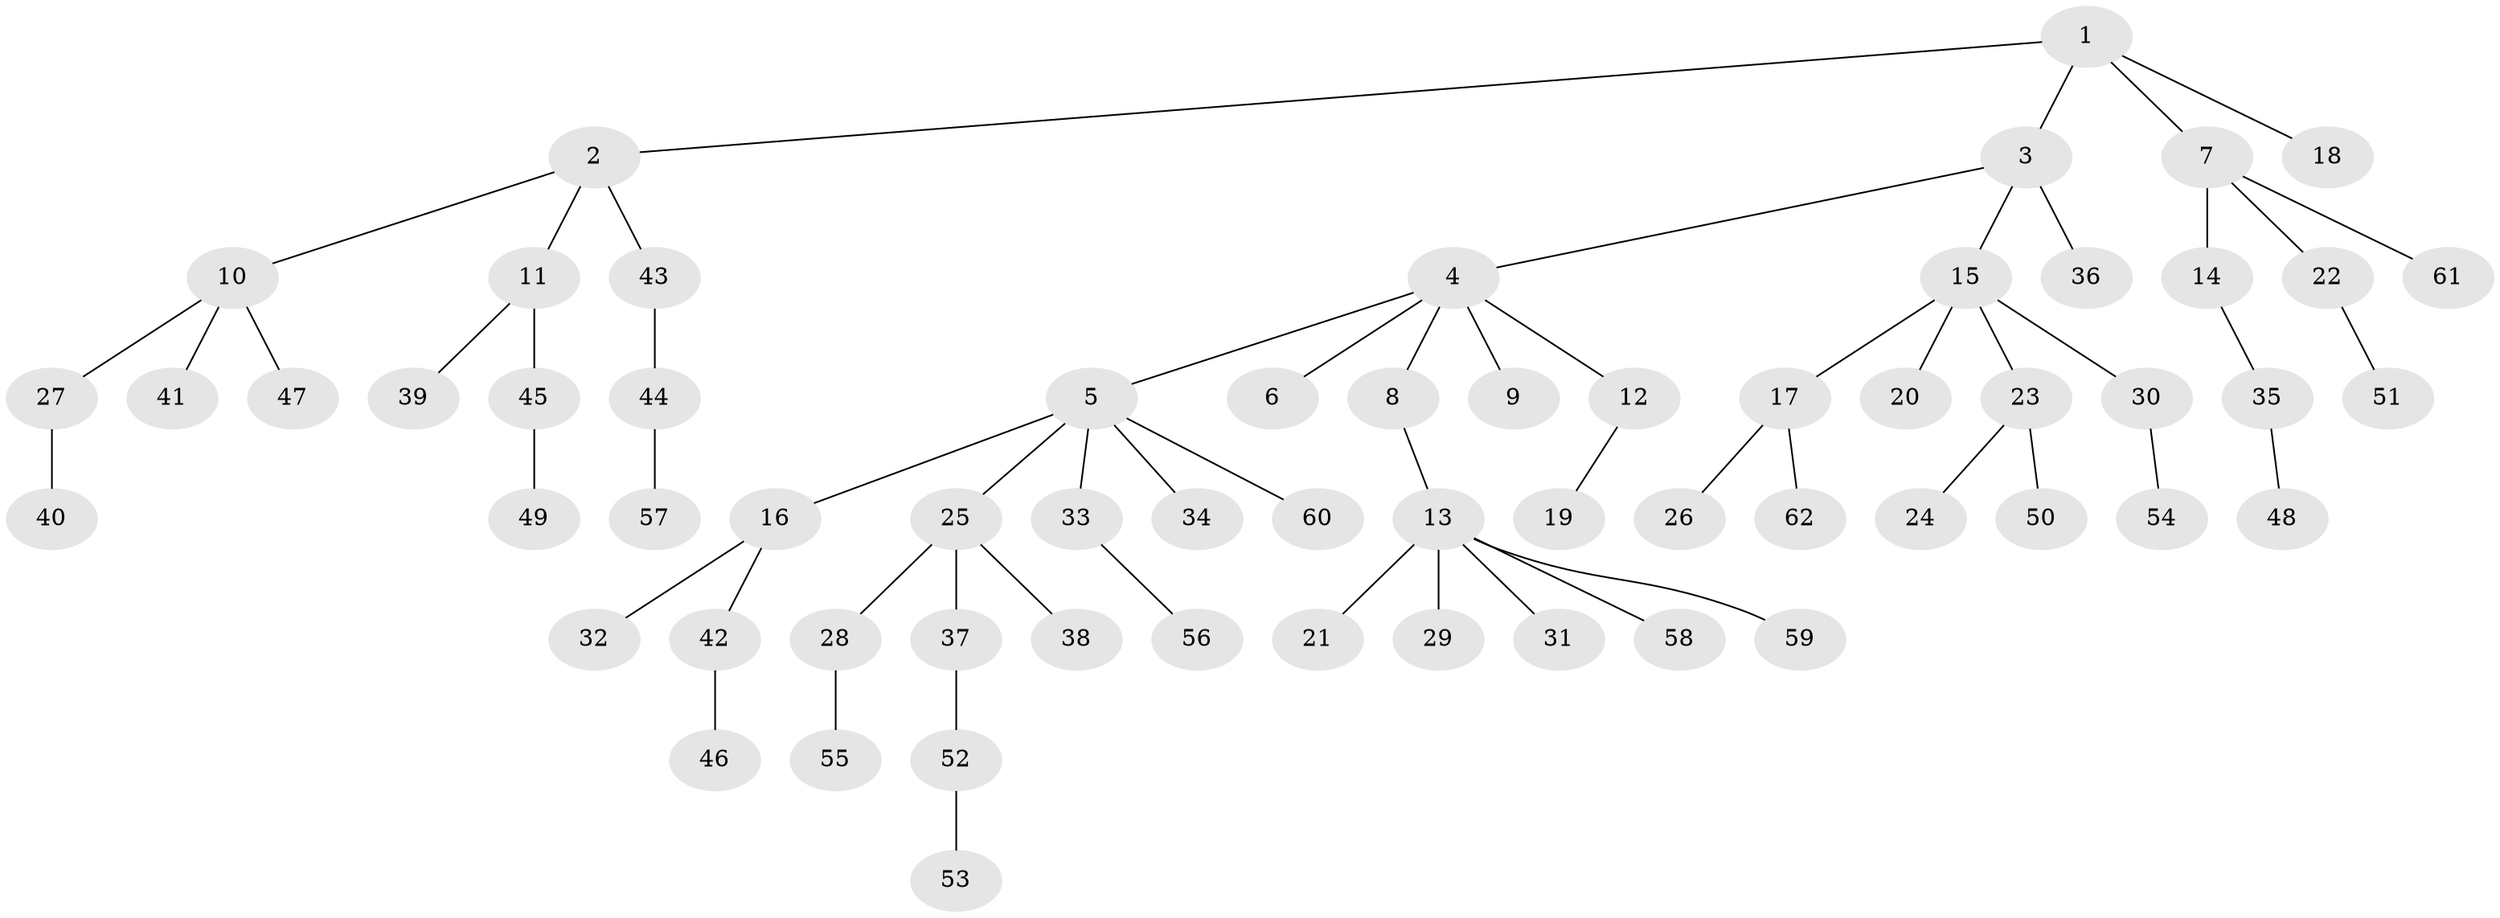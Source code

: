 // Generated by graph-tools (version 1.1) at 2025/02/03/09/25 03:02:20]
// undirected, 62 vertices, 61 edges
graph export_dot {
graph [start="1"]
  node [color=gray90,style=filled];
  1;
  2;
  3;
  4;
  5;
  6;
  7;
  8;
  9;
  10;
  11;
  12;
  13;
  14;
  15;
  16;
  17;
  18;
  19;
  20;
  21;
  22;
  23;
  24;
  25;
  26;
  27;
  28;
  29;
  30;
  31;
  32;
  33;
  34;
  35;
  36;
  37;
  38;
  39;
  40;
  41;
  42;
  43;
  44;
  45;
  46;
  47;
  48;
  49;
  50;
  51;
  52;
  53;
  54;
  55;
  56;
  57;
  58;
  59;
  60;
  61;
  62;
  1 -- 2;
  1 -- 3;
  1 -- 7;
  1 -- 18;
  2 -- 10;
  2 -- 11;
  2 -- 43;
  3 -- 4;
  3 -- 15;
  3 -- 36;
  4 -- 5;
  4 -- 6;
  4 -- 8;
  4 -- 9;
  4 -- 12;
  5 -- 16;
  5 -- 25;
  5 -- 33;
  5 -- 34;
  5 -- 60;
  7 -- 14;
  7 -- 22;
  7 -- 61;
  8 -- 13;
  10 -- 27;
  10 -- 41;
  10 -- 47;
  11 -- 39;
  11 -- 45;
  12 -- 19;
  13 -- 21;
  13 -- 29;
  13 -- 31;
  13 -- 58;
  13 -- 59;
  14 -- 35;
  15 -- 17;
  15 -- 20;
  15 -- 23;
  15 -- 30;
  16 -- 32;
  16 -- 42;
  17 -- 26;
  17 -- 62;
  22 -- 51;
  23 -- 24;
  23 -- 50;
  25 -- 28;
  25 -- 37;
  25 -- 38;
  27 -- 40;
  28 -- 55;
  30 -- 54;
  33 -- 56;
  35 -- 48;
  37 -- 52;
  42 -- 46;
  43 -- 44;
  44 -- 57;
  45 -- 49;
  52 -- 53;
}

